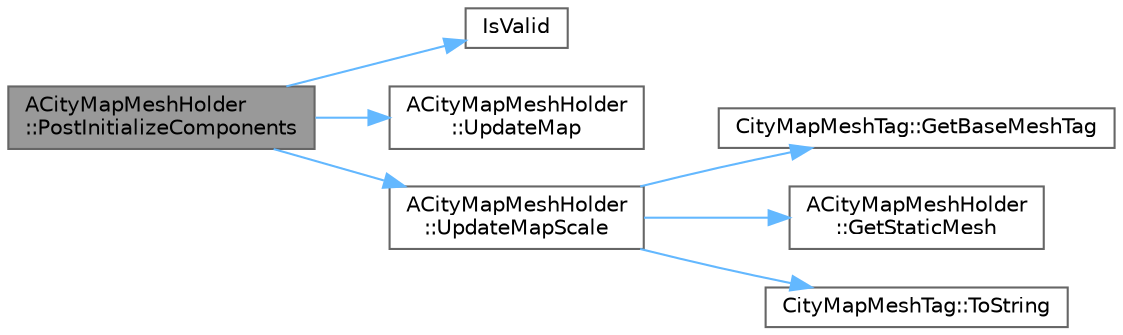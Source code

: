 digraph "ACityMapMeshHolder::PostInitializeComponents"
{
 // INTERACTIVE_SVG=YES
 // LATEX_PDF_SIZE
  bgcolor="transparent";
  edge [fontname=Helvetica,fontsize=10,labelfontname=Helvetica,labelfontsize=10];
  node [fontname=Helvetica,fontsize=10,shape=box,height=0.2,width=0.4];
  rankdir="LR";
  Node1 [id="Node000001",label="ACityMapMeshHolder\l::PostInitializeComponents",height=0.2,width=0.4,color="gray40", fillcolor="grey60", style="filled", fontcolor="black",tooltip=" "];
  Node1 -> Node2 [id="edge1_Node000001_Node000002",color="steelblue1",style="solid",tooltip=" "];
  Node2 [id="Node000002",label="IsValid",height=0.2,width=0.4,color="grey40", fillcolor="white", style="filled",URL="$d2/d40/TrafficLightBase_8cpp.html#a1459952e95242b0c926376d0bb4692b8",tooltip=" "];
  Node1 -> Node3 [id="edge2_Node000001_Node000003",color="steelblue1",style="solid",tooltip=" "];
  Node3 [id="Node000003",label="ACityMapMeshHolder\l::UpdateMap",height=0.2,width=0.4,color="grey40", fillcolor="white", style="filled",URL="$da/d1a/classACityMapMeshHolder.html#a70d8a7d221376c2781cefd0205f3b39a",tooltip="Here does nothing, implement in derived classes."];
  Node1 -> Node4 [id="edge3_Node000001_Node000004",color="steelblue1",style="solid",tooltip=" "];
  Node4 [id="Node000004",label="ACityMapMeshHolder\l::UpdateMapScale",height=0.2,width=0.4,color="grey40", fillcolor="white", style="filled",URL="$da/d1a/classACityMapMeshHolder.html#acea07429098292a4bad0105cd4220b00",tooltip="Set the scale to the dimensions of the base mesh."];
  Node4 -> Node5 [id="edge4_Node000004_Node000005",color="steelblue1",style="solid",tooltip=" "];
  Node5 [id="Node000005",label="CityMapMeshTag::GetBaseMeshTag",height=0.2,width=0.4,color="grey40", fillcolor="white", style="filled",URL="$d6/d33/classCityMapMeshTag.html#aad4b8e932e054f8fb58d8a8b0c2dcd8e",tooltip="Return the base mesh. The base mesh defines the unit tile for map scaling."];
  Node4 -> Node6 [id="edge5_Node000004_Node000006",color="steelblue1",style="solid",tooltip=" "];
  Node6 [id="Node000006",label="ACityMapMeshHolder\l::GetStaticMesh",height=0.2,width=0.4,color="grey40", fillcolor="white", style="filled",URL="$da/d1a/classACityMapMeshHolder.html#ac5db4ee9f869b579ffc0412cac90093f",tooltip="Return the static mesh corresponding to Tag."];
  Node4 -> Node7 [id="edge6_Node000004_Node000007",color="steelblue1",style="solid",tooltip=" "];
  Node7 [id="Node000007",label="CityMapMeshTag::ToString",height=0.2,width=0.4,color="grey40", fillcolor="white", style="filled",URL="$d6/d33/classCityMapMeshTag.html#a8cedcb3f29363cfa5df176e09e1c0408",tooltip="Get Tag name as FString."];
}
